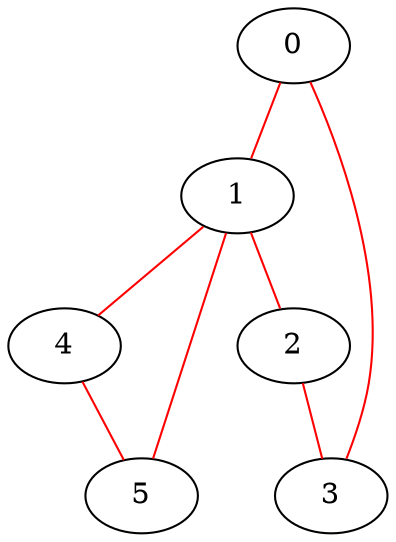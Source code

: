 graph inner_loop {
      0 -- 1 [color = red] ;
      0 -- 3 [color = red] ;
      1 -- 2 [color = red] ;
      1 -- 4 [color = red] ;
      1 -- 5 [color = red] ;
      2 -- 3 [color = red] ;
      3 ;
      4 -- 5 [color = red] ;
      5 
}